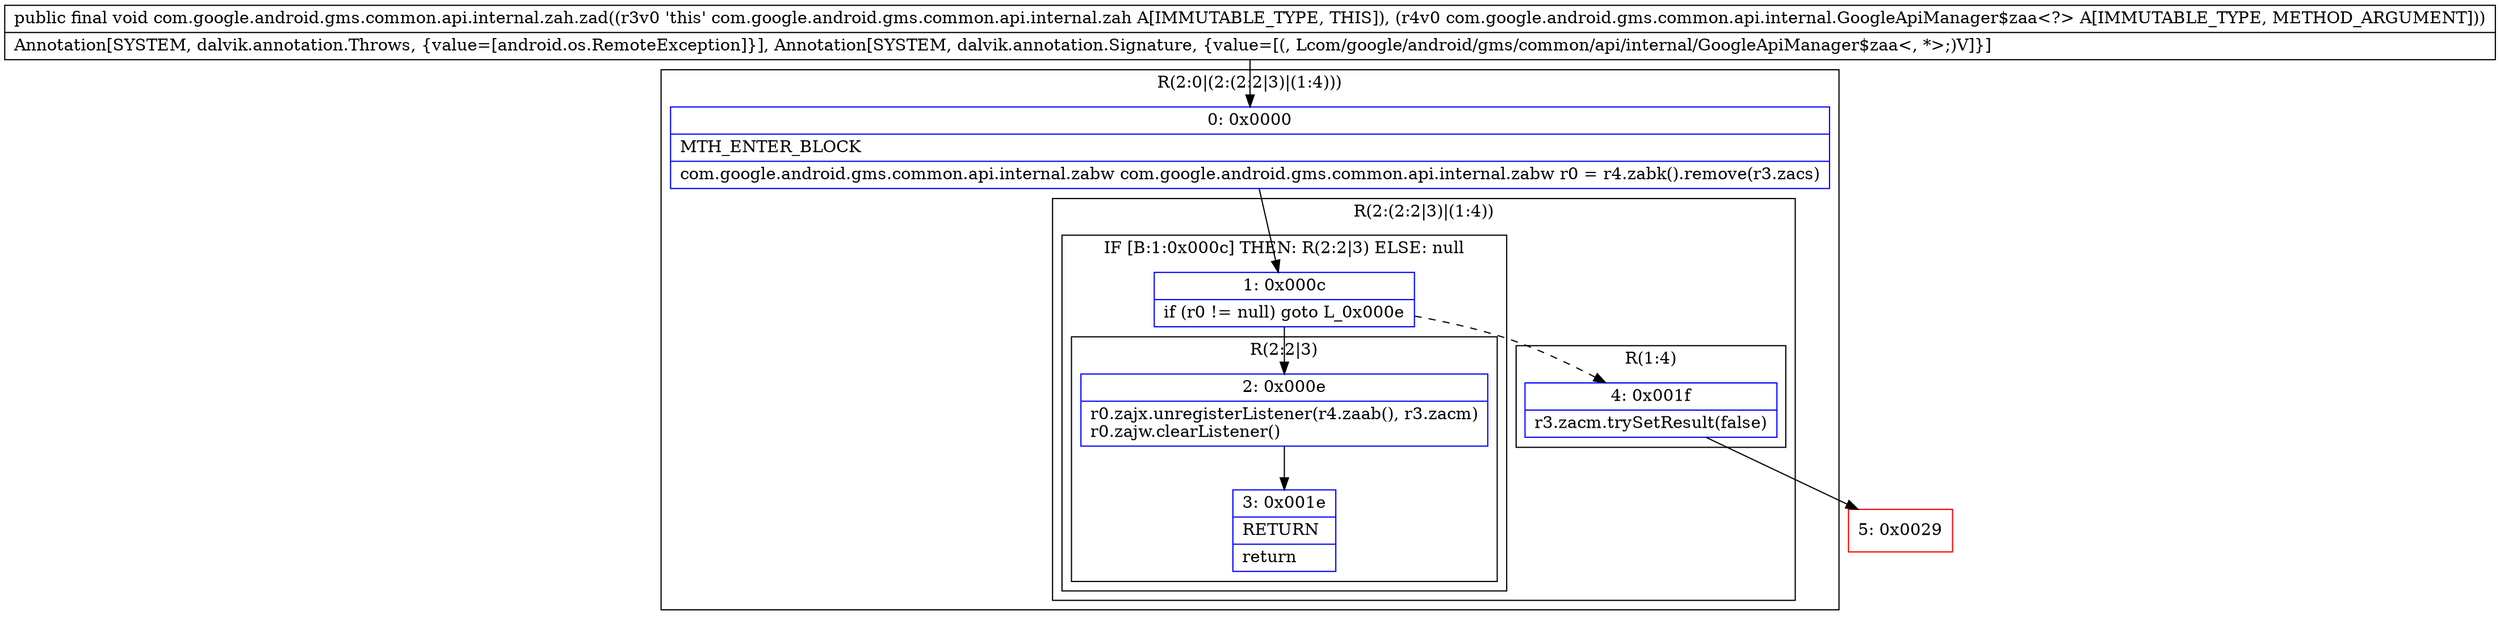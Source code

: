 digraph "CFG forcom.google.android.gms.common.api.internal.zah.zad(Lcom\/google\/android\/gms\/common\/api\/internal\/GoogleApiManager$zaa;)V" {
subgraph cluster_Region_1658150633 {
label = "R(2:0|(2:(2:2|3)|(1:4)))";
node [shape=record,color=blue];
Node_0 [shape=record,label="{0\:\ 0x0000|MTH_ENTER_BLOCK\l|com.google.android.gms.common.api.internal.zabw com.google.android.gms.common.api.internal.zabw r0 = r4.zabk().remove(r3.zacs)\l}"];
subgraph cluster_Region_774320551 {
label = "R(2:(2:2|3)|(1:4))";
node [shape=record,color=blue];
subgraph cluster_IfRegion_732497097 {
label = "IF [B:1:0x000c] THEN: R(2:2|3) ELSE: null";
node [shape=record,color=blue];
Node_1 [shape=record,label="{1\:\ 0x000c|if (r0 != null) goto L_0x000e\l}"];
subgraph cluster_Region_154140152 {
label = "R(2:2|3)";
node [shape=record,color=blue];
Node_2 [shape=record,label="{2\:\ 0x000e|r0.zajx.unregisterListener(r4.zaab(), r3.zacm)\lr0.zajw.clearListener()\l}"];
Node_3 [shape=record,label="{3\:\ 0x001e|RETURN\l|return\l}"];
}
}
subgraph cluster_Region_1813537060 {
label = "R(1:4)";
node [shape=record,color=blue];
Node_4 [shape=record,label="{4\:\ 0x001f|r3.zacm.trySetResult(false)\l}"];
}
}
}
Node_5 [shape=record,color=red,label="{5\:\ 0x0029}"];
MethodNode[shape=record,label="{public final void com.google.android.gms.common.api.internal.zah.zad((r3v0 'this' com.google.android.gms.common.api.internal.zah A[IMMUTABLE_TYPE, THIS]), (r4v0 com.google.android.gms.common.api.internal.GoogleApiManager$zaa\<?\> A[IMMUTABLE_TYPE, METHOD_ARGUMENT]))  | Annotation[SYSTEM, dalvik.annotation.Throws, \{value=[android.os.RemoteException]\}], Annotation[SYSTEM, dalvik.annotation.Signature, \{value=[(, Lcom\/google\/android\/gms\/common\/api\/internal\/GoogleApiManager$zaa\<, *\>;)V]\}]\l}"];
MethodNode -> Node_0;
Node_0 -> Node_1;
Node_1 -> Node_2;
Node_1 -> Node_4[style=dashed];
Node_2 -> Node_3;
Node_4 -> Node_5;
}

